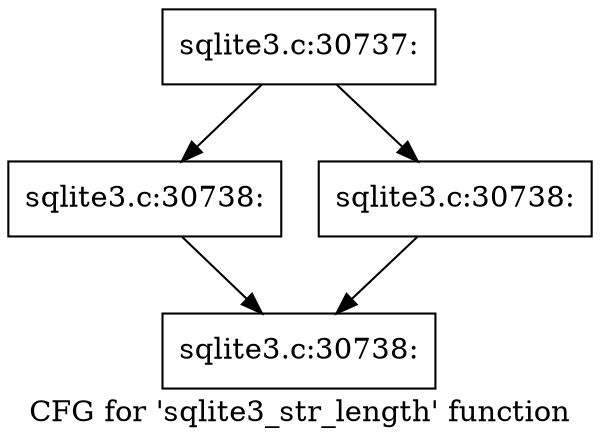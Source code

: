 digraph "CFG for 'sqlite3_str_length' function" {
	label="CFG for 'sqlite3_str_length' function";

	Node0x55c0f5478eb0 [shape=record,label="{sqlite3.c:30737:}"];
	Node0x55c0f5478eb0 -> Node0x55c0f5482b70;
	Node0x55c0f5478eb0 -> Node0x55c0f5482bc0;
	Node0x55c0f5482b70 [shape=record,label="{sqlite3.c:30738:}"];
	Node0x55c0f5482b70 -> Node0x55c0f5482c10;
	Node0x55c0f5482bc0 [shape=record,label="{sqlite3.c:30738:}"];
	Node0x55c0f5482bc0 -> Node0x55c0f5482c10;
	Node0x55c0f5482c10 [shape=record,label="{sqlite3.c:30738:}"];
}
